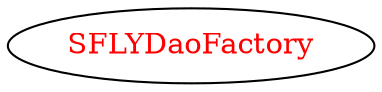 digraph dependencyGraph {
 concentrate=true;
 ranksep="2.0";
 rankdir="LR"; 
 splines="ortho";
"SFLYDaoFactory" [fontcolor="red"];
}